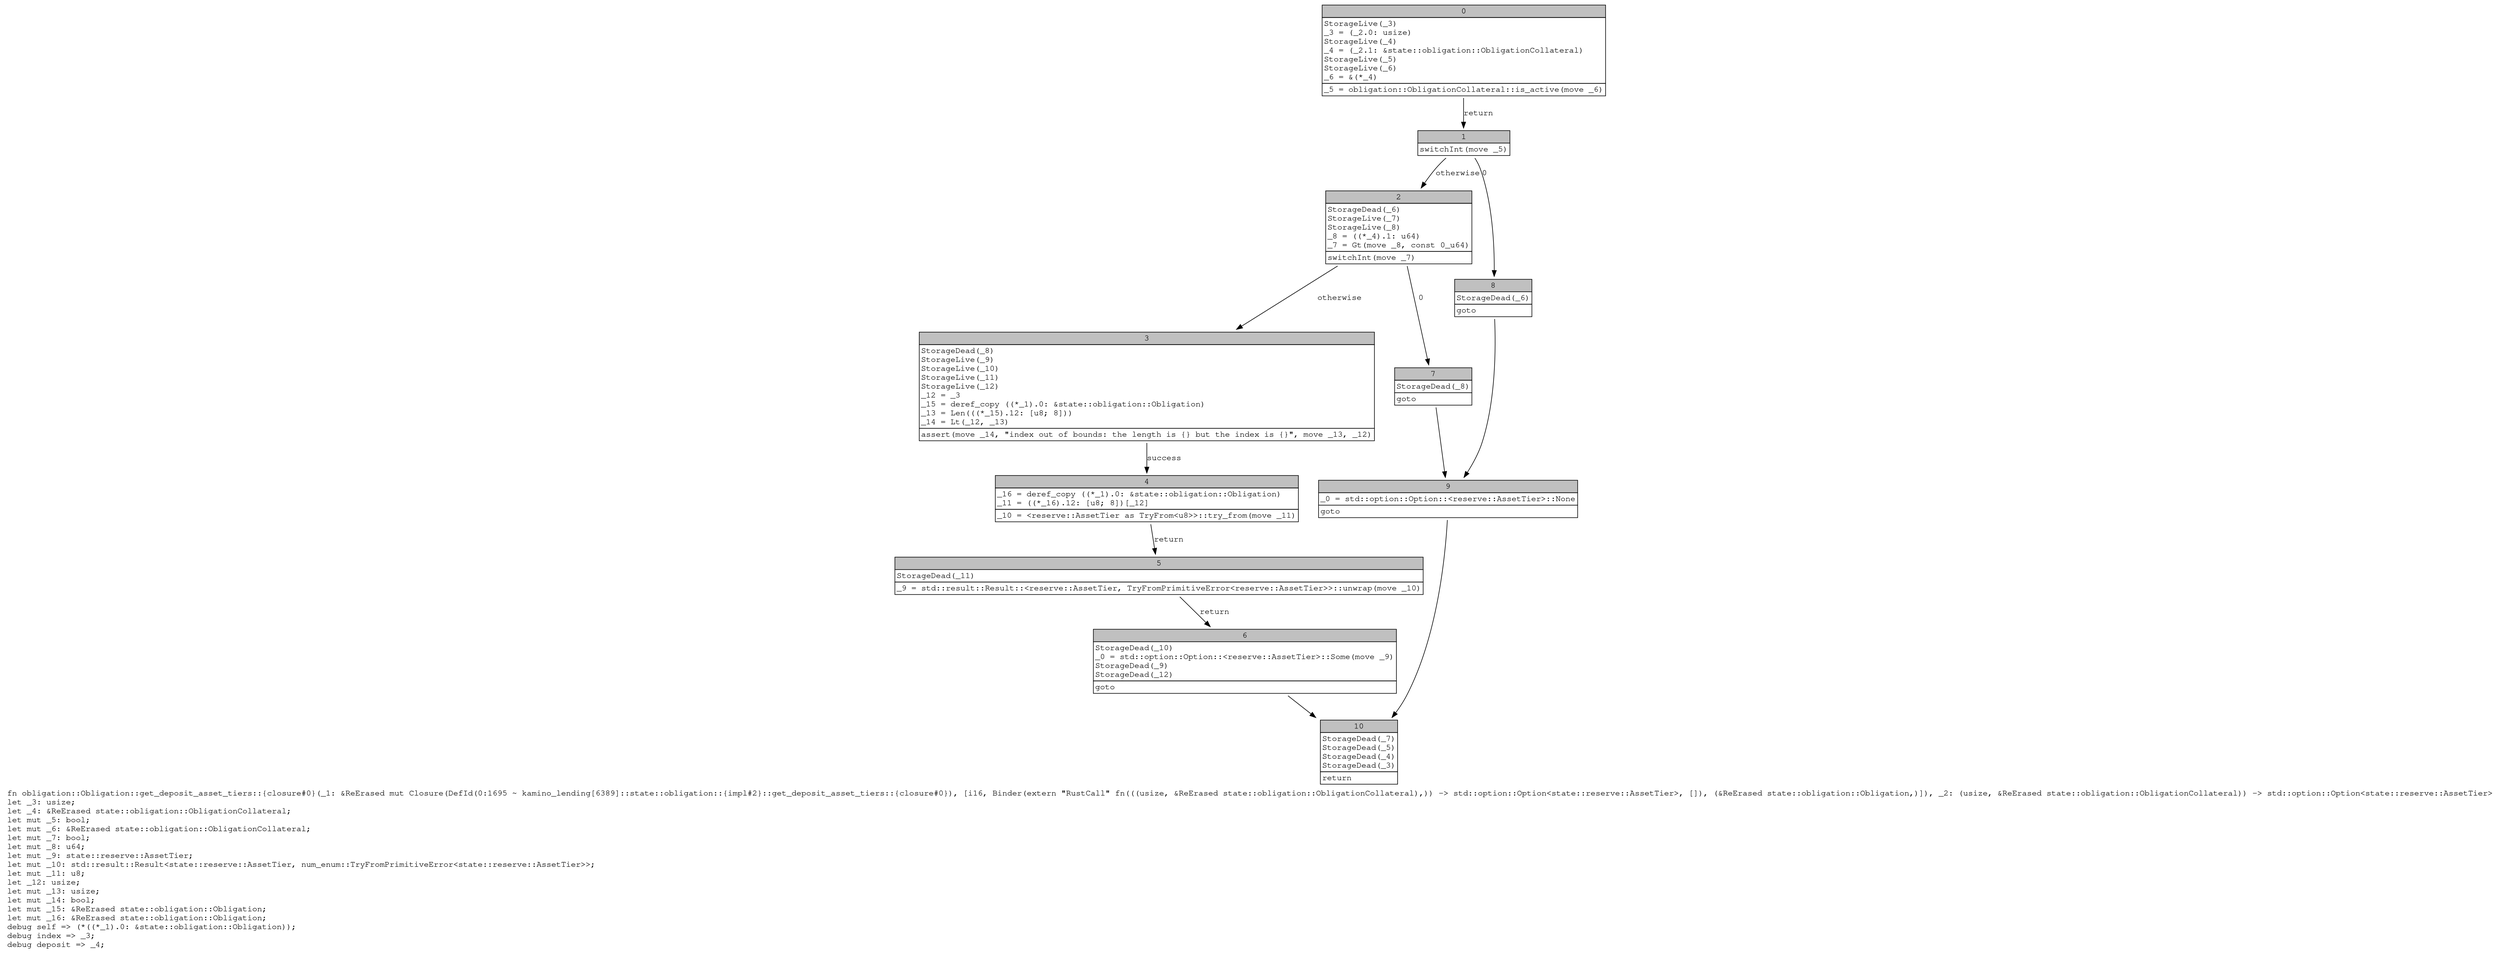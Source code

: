 digraph Mir_0_1695 {
    graph [fontname="Courier, monospace"];
    node [fontname="Courier, monospace"];
    edge [fontname="Courier, monospace"];
    label=<fn obligation::Obligation::get_deposit_asset_tiers::{closure#0}(_1: &amp;ReErased mut Closure(DefId(0:1695 ~ kamino_lending[6389]::state::obligation::{impl#2}::get_deposit_asset_tiers::{closure#0}), [i16, Binder(extern &quot;RustCall&quot; fn(((usize, &amp;ReErased state::obligation::ObligationCollateral),)) -&gt; std::option::Option&lt;state::reserve::AssetTier&gt;, []), (&amp;ReErased state::obligation::Obligation,)]), _2: (usize, &amp;ReErased state::obligation::ObligationCollateral)) -&gt; std::option::Option&lt;state::reserve::AssetTier&gt;<br align="left"/>let _3: usize;<br align="left"/>let _4: &amp;ReErased state::obligation::ObligationCollateral;<br align="left"/>let mut _5: bool;<br align="left"/>let mut _6: &amp;ReErased state::obligation::ObligationCollateral;<br align="left"/>let mut _7: bool;<br align="left"/>let mut _8: u64;<br align="left"/>let mut _9: state::reserve::AssetTier;<br align="left"/>let mut _10: std::result::Result&lt;state::reserve::AssetTier, num_enum::TryFromPrimitiveError&lt;state::reserve::AssetTier&gt;&gt;;<br align="left"/>let mut _11: u8;<br align="left"/>let _12: usize;<br align="left"/>let mut _13: usize;<br align="left"/>let mut _14: bool;<br align="left"/>let mut _15: &amp;ReErased state::obligation::Obligation;<br align="left"/>let mut _16: &amp;ReErased state::obligation::Obligation;<br align="left"/>debug self =&gt; (*((*_1).0: &amp;state::obligation::Obligation));<br align="left"/>debug index =&gt; _3;<br align="left"/>debug deposit =&gt; _4;<br align="left"/>>;
    bb0__0_1695 [shape="none", label=<<table border="0" cellborder="1" cellspacing="0"><tr><td bgcolor="gray" align="center" colspan="1">0</td></tr><tr><td align="left" balign="left">StorageLive(_3)<br/>_3 = (_2.0: usize)<br/>StorageLive(_4)<br/>_4 = (_2.1: &amp;state::obligation::ObligationCollateral)<br/>StorageLive(_5)<br/>StorageLive(_6)<br/>_6 = &amp;(*_4)<br/></td></tr><tr><td align="left">_5 = obligation::ObligationCollateral::is_active(move _6)</td></tr></table>>];
    bb1__0_1695 [shape="none", label=<<table border="0" cellborder="1" cellspacing="0"><tr><td bgcolor="gray" align="center" colspan="1">1</td></tr><tr><td align="left">switchInt(move _5)</td></tr></table>>];
    bb2__0_1695 [shape="none", label=<<table border="0" cellborder="1" cellspacing="0"><tr><td bgcolor="gray" align="center" colspan="1">2</td></tr><tr><td align="left" balign="left">StorageDead(_6)<br/>StorageLive(_7)<br/>StorageLive(_8)<br/>_8 = ((*_4).1: u64)<br/>_7 = Gt(move _8, const 0_u64)<br/></td></tr><tr><td align="left">switchInt(move _7)</td></tr></table>>];
    bb3__0_1695 [shape="none", label=<<table border="0" cellborder="1" cellspacing="0"><tr><td bgcolor="gray" align="center" colspan="1">3</td></tr><tr><td align="left" balign="left">StorageDead(_8)<br/>StorageLive(_9)<br/>StorageLive(_10)<br/>StorageLive(_11)<br/>StorageLive(_12)<br/>_12 = _3<br/>_15 = deref_copy ((*_1).0: &amp;state::obligation::Obligation)<br/>_13 = Len(((*_15).12: [u8; 8]))<br/>_14 = Lt(_12, _13)<br/></td></tr><tr><td align="left">assert(move _14, &quot;index out of bounds: the length is {} but the index is {}&quot;, move _13, _12)</td></tr></table>>];
    bb4__0_1695 [shape="none", label=<<table border="0" cellborder="1" cellspacing="0"><tr><td bgcolor="gray" align="center" colspan="1">4</td></tr><tr><td align="left" balign="left">_16 = deref_copy ((*_1).0: &amp;state::obligation::Obligation)<br/>_11 = ((*_16).12: [u8; 8])[_12]<br/></td></tr><tr><td align="left">_10 = &lt;reserve::AssetTier as TryFrom&lt;u8&gt;&gt;::try_from(move _11)</td></tr></table>>];
    bb5__0_1695 [shape="none", label=<<table border="0" cellborder="1" cellspacing="0"><tr><td bgcolor="gray" align="center" colspan="1">5</td></tr><tr><td align="left" balign="left">StorageDead(_11)<br/></td></tr><tr><td align="left">_9 = std::result::Result::&lt;reserve::AssetTier, TryFromPrimitiveError&lt;reserve::AssetTier&gt;&gt;::unwrap(move _10)</td></tr></table>>];
    bb6__0_1695 [shape="none", label=<<table border="0" cellborder="1" cellspacing="0"><tr><td bgcolor="gray" align="center" colspan="1">6</td></tr><tr><td align="left" balign="left">StorageDead(_10)<br/>_0 = std::option::Option::&lt;reserve::AssetTier&gt;::Some(move _9)<br/>StorageDead(_9)<br/>StorageDead(_12)<br/></td></tr><tr><td align="left">goto</td></tr></table>>];
    bb7__0_1695 [shape="none", label=<<table border="0" cellborder="1" cellspacing="0"><tr><td bgcolor="gray" align="center" colspan="1">7</td></tr><tr><td align="left" balign="left">StorageDead(_8)<br/></td></tr><tr><td align="left">goto</td></tr></table>>];
    bb8__0_1695 [shape="none", label=<<table border="0" cellborder="1" cellspacing="0"><tr><td bgcolor="gray" align="center" colspan="1">8</td></tr><tr><td align="left" balign="left">StorageDead(_6)<br/></td></tr><tr><td align="left">goto</td></tr></table>>];
    bb9__0_1695 [shape="none", label=<<table border="0" cellborder="1" cellspacing="0"><tr><td bgcolor="gray" align="center" colspan="1">9</td></tr><tr><td align="left" balign="left">_0 = std::option::Option::&lt;reserve::AssetTier&gt;::None<br/></td></tr><tr><td align="left">goto</td></tr></table>>];
    bb10__0_1695 [shape="none", label=<<table border="0" cellborder="1" cellspacing="0"><tr><td bgcolor="gray" align="center" colspan="1">10</td></tr><tr><td align="left" balign="left">StorageDead(_7)<br/>StorageDead(_5)<br/>StorageDead(_4)<br/>StorageDead(_3)<br/></td></tr><tr><td align="left">return</td></tr></table>>];
    bb0__0_1695 -> bb1__0_1695 [label="return"];
    bb1__0_1695 -> bb8__0_1695 [label="0"];
    bb1__0_1695 -> bb2__0_1695 [label="otherwise"];
    bb2__0_1695 -> bb7__0_1695 [label="0"];
    bb2__0_1695 -> bb3__0_1695 [label="otherwise"];
    bb3__0_1695 -> bb4__0_1695 [label="success"];
    bb4__0_1695 -> bb5__0_1695 [label="return"];
    bb5__0_1695 -> bb6__0_1695 [label="return"];
    bb6__0_1695 -> bb10__0_1695 [label=""];
    bb7__0_1695 -> bb9__0_1695 [label=""];
    bb8__0_1695 -> bb9__0_1695 [label=""];
    bb9__0_1695 -> bb10__0_1695 [label=""];
}
